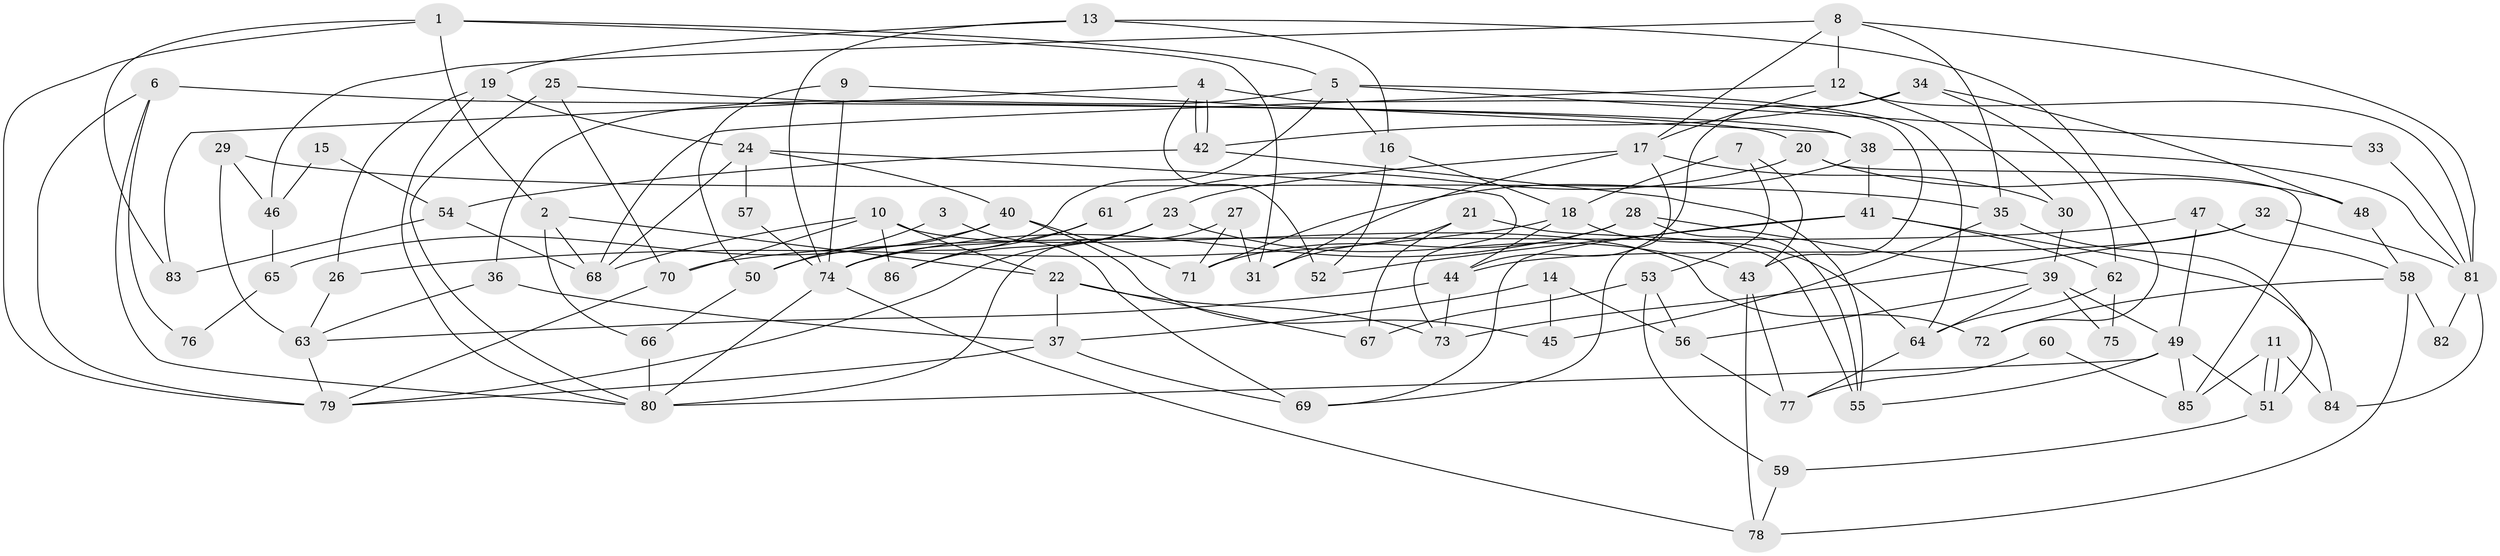 // coarse degree distribution, {7: 0.21153846153846154, 2: 0.07692307692307693, 6: 0.15384615384615385, 5: 0.1346153846153846, 4: 0.15384615384615385, 8: 0.11538461538461539, 3: 0.15384615384615385}
// Generated by graph-tools (version 1.1) at 2025/52/02/27/25 19:52:07]
// undirected, 86 vertices, 172 edges
graph export_dot {
graph [start="1"]
  node [color=gray90,style=filled];
  1;
  2;
  3;
  4;
  5;
  6;
  7;
  8;
  9;
  10;
  11;
  12;
  13;
  14;
  15;
  16;
  17;
  18;
  19;
  20;
  21;
  22;
  23;
  24;
  25;
  26;
  27;
  28;
  29;
  30;
  31;
  32;
  33;
  34;
  35;
  36;
  37;
  38;
  39;
  40;
  41;
  42;
  43;
  44;
  45;
  46;
  47;
  48;
  49;
  50;
  51;
  52;
  53;
  54;
  55;
  56;
  57;
  58;
  59;
  60;
  61;
  62;
  63;
  64;
  65;
  66;
  67;
  68;
  69;
  70;
  71;
  72;
  73;
  74;
  75;
  76;
  77;
  78;
  79;
  80;
  81;
  82;
  83;
  84;
  85;
  86;
  1 -- 31;
  1 -- 5;
  1 -- 2;
  1 -- 79;
  1 -- 83;
  2 -- 22;
  2 -- 66;
  2 -- 68;
  3 -- 50;
  3 -- 69;
  4 -- 42;
  4 -- 42;
  4 -- 52;
  4 -- 43;
  4 -- 83;
  5 -- 74;
  5 -- 36;
  5 -- 16;
  5 -- 33;
  5 -- 64;
  6 -- 80;
  6 -- 20;
  6 -- 76;
  6 -- 79;
  7 -- 53;
  7 -- 18;
  7 -- 43;
  8 -- 12;
  8 -- 35;
  8 -- 17;
  8 -- 46;
  8 -- 81;
  9 -- 38;
  9 -- 74;
  9 -- 50;
  10 -- 22;
  10 -- 68;
  10 -- 70;
  10 -- 72;
  10 -- 86;
  11 -- 84;
  11 -- 51;
  11 -- 51;
  11 -- 85;
  12 -- 81;
  12 -- 17;
  12 -- 30;
  12 -- 68;
  13 -- 72;
  13 -- 74;
  13 -- 16;
  13 -- 19;
  14 -- 56;
  14 -- 37;
  14 -- 45;
  15 -- 54;
  15 -- 46;
  16 -- 18;
  16 -- 52;
  17 -- 23;
  17 -- 30;
  17 -- 31;
  17 -- 69;
  18 -- 44;
  18 -- 26;
  18 -- 64;
  19 -- 24;
  19 -- 26;
  19 -- 80;
  20 -- 61;
  20 -- 85;
  20 -- 48;
  21 -- 31;
  21 -- 55;
  21 -- 67;
  22 -- 67;
  22 -- 37;
  22 -- 73;
  23 -- 43;
  23 -- 79;
  23 -- 86;
  24 -- 68;
  24 -- 73;
  24 -- 40;
  24 -- 57;
  25 -- 70;
  25 -- 38;
  25 -- 80;
  26 -- 63;
  27 -- 71;
  27 -- 80;
  27 -- 31;
  28 -- 39;
  28 -- 55;
  28 -- 71;
  28 -- 74;
  29 -- 35;
  29 -- 63;
  29 -- 46;
  30 -- 39;
  32 -- 44;
  32 -- 73;
  32 -- 81;
  33 -- 81;
  34 -- 42;
  34 -- 48;
  34 -- 44;
  34 -- 62;
  35 -- 45;
  35 -- 51;
  36 -- 37;
  36 -- 63;
  37 -- 69;
  37 -- 79;
  38 -- 81;
  38 -- 71;
  38 -- 41;
  39 -- 64;
  39 -- 49;
  39 -- 56;
  39 -- 75;
  40 -- 50;
  40 -- 45;
  40 -- 65;
  40 -- 71;
  41 -- 62;
  41 -- 52;
  41 -- 69;
  41 -- 84;
  42 -- 54;
  42 -- 55;
  43 -- 77;
  43 -- 78;
  44 -- 63;
  44 -- 73;
  46 -- 65;
  47 -- 49;
  47 -- 70;
  47 -- 58;
  48 -- 58;
  49 -- 80;
  49 -- 51;
  49 -- 55;
  49 -- 85;
  50 -- 66;
  51 -- 59;
  53 -- 59;
  53 -- 56;
  53 -- 67;
  54 -- 83;
  54 -- 68;
  56 -- 77;
  57 -- 74;
  58 -- 78;
  58 -- 72;
  58 -- 82;
  59 -- 78;
  60 -- 77;
  60 -- 85;
  61 -- 86;
  61 -- 74;
  62 -- 64;
  62 -- 75;
  63 -- 79;
  64 -- 77;
  65 -- 76;
  66 -- 80;
  70 -- 79;
  74 -- 80;
  74 -- 78;
  81 -- 82;
  81 -- 84;
}

